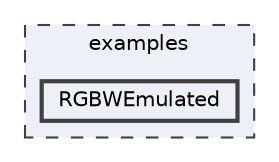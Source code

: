 digraph "/home/runner/work/FastLED/FastLED/examples/RGBWEmulated"
{
 // INTERACTIVE_SVG=YES
 // LATEX_PDF_SIZE
  bgcolor="transparent";
  edge [fontname=Helvetica,fontsize=10,labelfontname=Helvetica,labelfontsize=10];
  node [fontname=Helvetica,fontsize=10,shape=box,height=0.2,width=0.4];
  compound=true
  subgraph clusterdir_d28a4824dc47e487b107a5db32ef43c4 {
    graph [ bgcolor="#edf0f7", pencolor="grey25", label="examples", fontname=Helvetica,fontsize=10 style="filled,dashed", URL="dir_d28a4824dc47e487b107a5db32ef43c4.html",tooltip=""]
  dir_95706ba2bc27dcedba12f10841db5171 [label="RGBWEmulated", fillcolor="#edf0f7", color="grey25", style="filled,bold", URL="dir_95706ba2bc27dcedba12f10841db5171.html",tooltip=""];
  }
}
